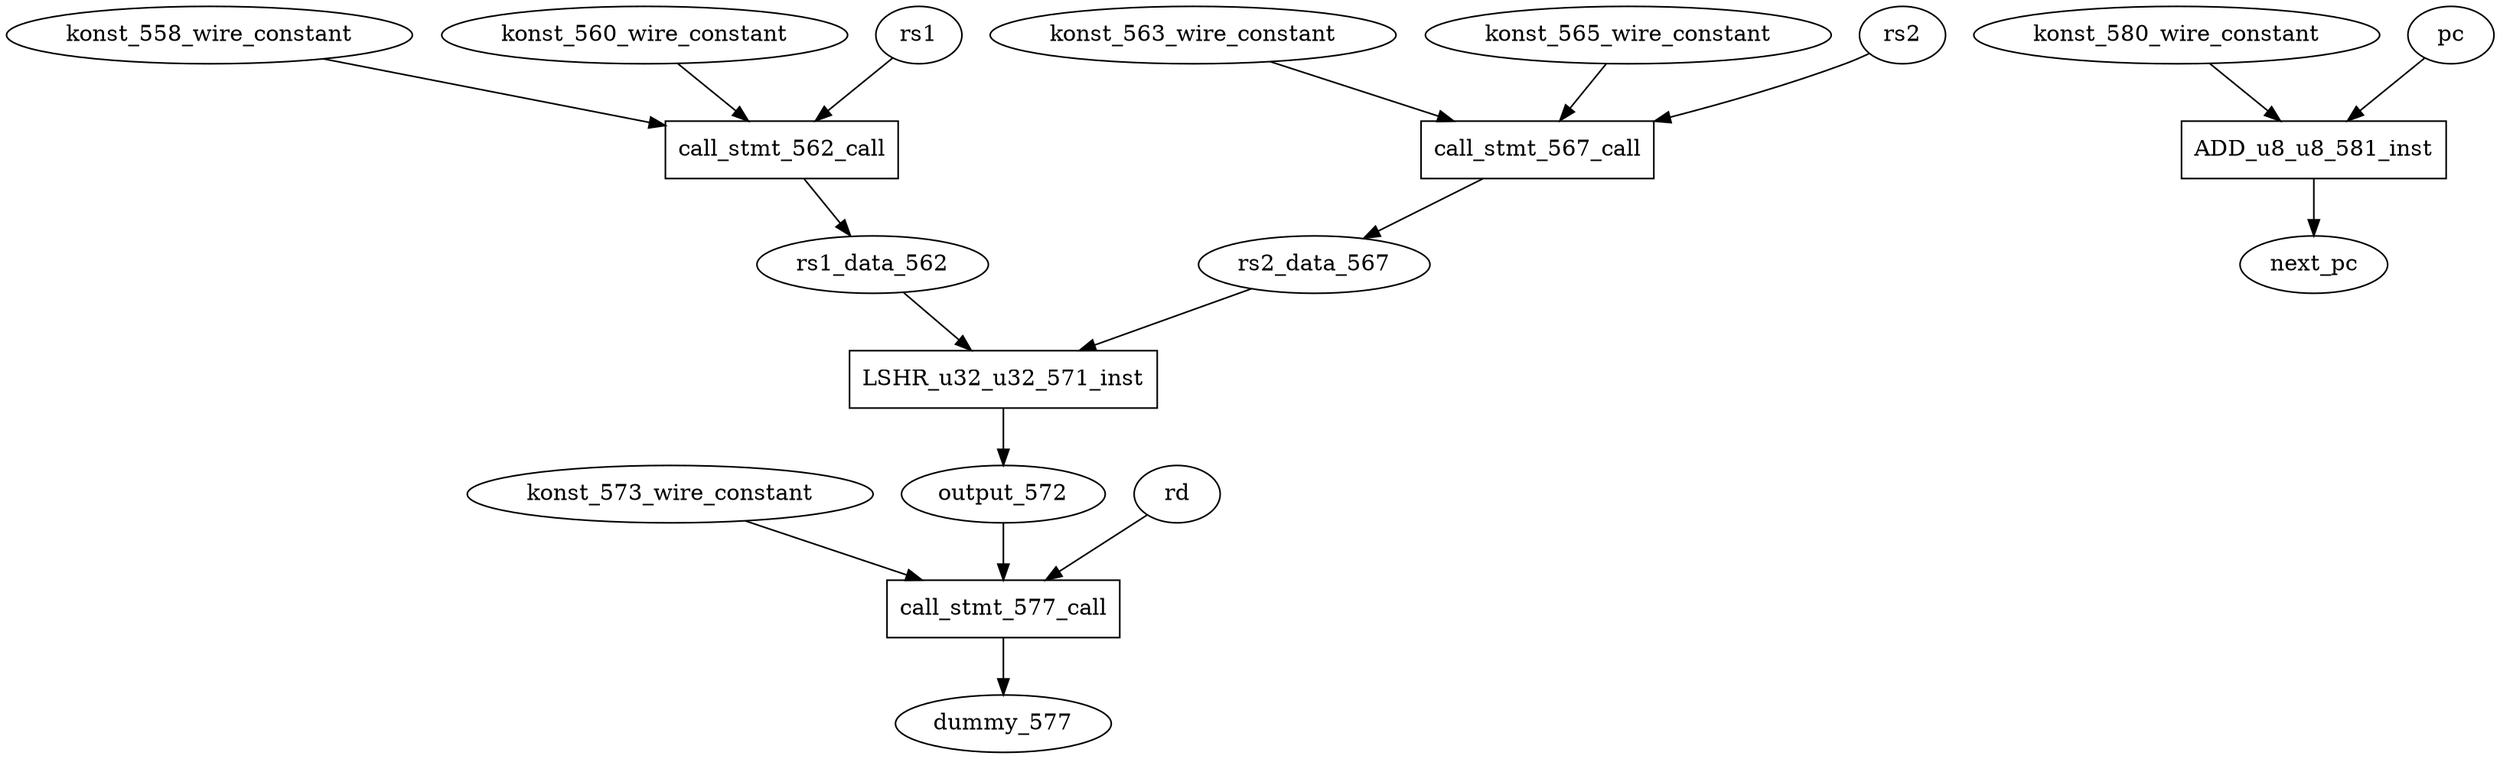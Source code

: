digraph data_path {
  dummy_577 [shape=ellipse];
  konst_558_wire_constant [shape=ellipse];
  konst_560_wire_constant [shape=ellipse];
  konst_563_wire_constant [shape=ellipse];
  konst_565_wire_constant [shape=ellipse];
  konst_573_wire_constant [shape=ellipse];
  konst_580_wire_constant [shape=ellipse];
  output_572 [shape=ellipse];
  rs1_data_562 [shape=ellipse];
  rs2_data_567 [shape=ellipse];
  ADD_u8_u8_581_inst [shape=rectangle];
pc  -> ADD_u8_u8_581_inst;
konst_580_wire_constant  -> ADD_u8_u8_581_inst;
ADD_u8_u8_581_inst -> next_pc;
  LSHR_u32_u32_571_inst [shape=rectangle];
rs1_data_562  -> LSHR_u32_u32_571_inst;
rs2_data_567  -> LSHR_u32_u32_571_inst;
LSHR_u32_u32_571_inst -> output_572;
  call_stmt_562_call [shape=rectangle];
konst_558_wire_constant  -> call_stmt_562_call;
rs1  -> call_stmt_562_call;
konst_560_wire_constant  -> call_stmt_562_call;
call_stmt_562_call -> rs1_data_562;
  call_stmt_567_call [shape=rectangle];
konst_563_wire_constant  -> call_stmt_567_call;
rs2  -> call_stmt_567_call;
konst_565_wire_constant  -> call_stmt_567_call;
call_stmt_567_call -> rs2_data_567;
  call_stmt_577_call [shape=rectangle];
konst_573_wire_constant  -> call_stmt_577_call;
rd  -> call_stmt_577_call;
output_572  -> call_stmt_577_call;
call_stmt_577_call -> dummy_577;
}
